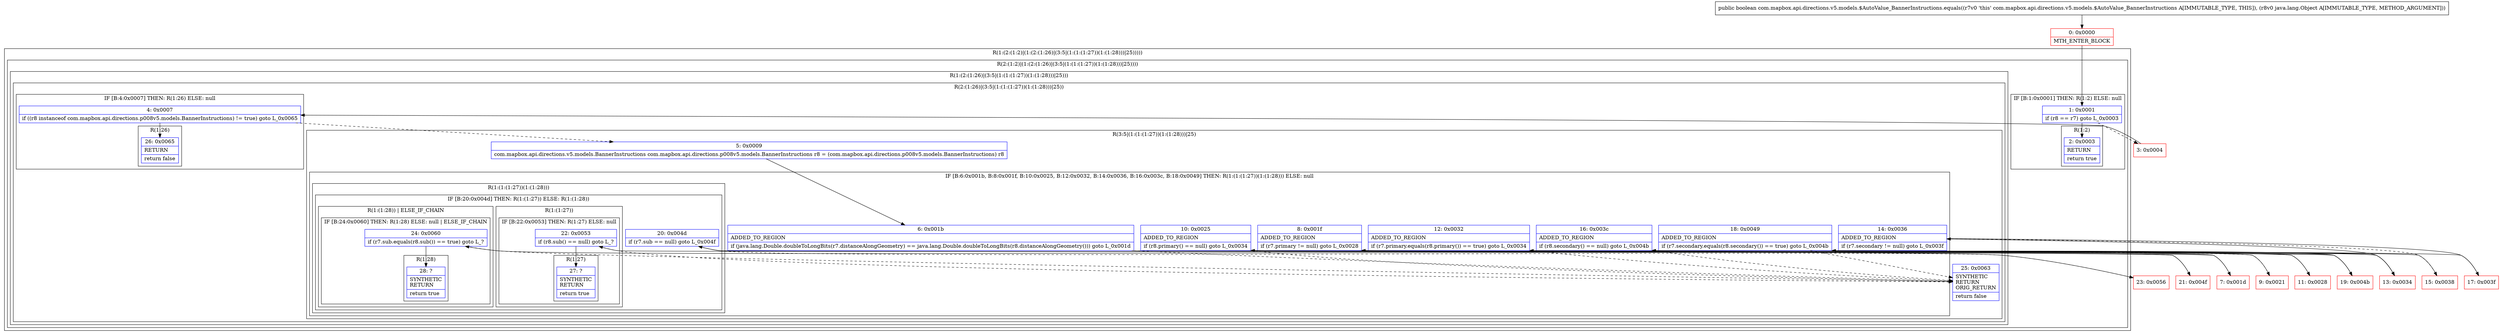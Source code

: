 digraph "CFG forcom.mapbox.api.directions.v5.models.$AutoValue_BannerInstructions.equals(Ljava\/lang\/Object;)Z" {
subgraph cluster_Region_1525830950 {
label = "R(1:(2:(1:2)|(1:(2:(1:26)|(3:5|(1:(1:(1:27))(1:(1:28)))|25)))))";
node [shape=record,color=blue];
subgraph cluster_Region_865635785 {
label = "R(2:(1:2)|(1:(2:(1:26)|(3:5|(1:(1:(1:27))(1:(1:28)))|25))))";
node [shape=record,color=blue];
subgraph cluster_IfRegion_1760311820 {
label = "IF [B:1:0x0001] THEN: R(1:2) ELSE: null";
node [shape=record,color=blue];
Node_1 [shape=record,label="{1\:\ 0x0001|if (r8 == r7) goto L_0x0003\l}"];
subgraph cluster_Region_223798052 {
label = "R(1:2)";
node [shape=record,color=blue];
Node_2 [shape=record,label="{2\:\ 0x0003|RETURN\l|return true\l}"];
}
}
subgraph cluster_Region_1170590925 {
label = "R(1:(2:(1:26)|(3:5|(1:(1:(1:27))(1:(1:28)))|25)))";
node [shape=record,color=blue];
subgraph cluster_Region_843380601 {
label = "R(2:(1:26)|(3:5|(1:(1:(1:27))(1:(1:28)))|25))";
node [shape=record,color=blue];
subgraph cluster_IfRegion_1005688679 {
label = "IF [B:4:0x0007] THEN: R(1:26) ELSE: null";
node [shape=record,color=blue];
Node_4 [shape=record,label="{4\:\ 0x0007|if ((r8 instanceof com.mapbox.api.directions.p008v5.models.BannerInstructions) != true) goto L_0x0065\l}"];
subgraph cluster_Region_25431294 {
label = "R(1:26)";
node [shape=record,color=blue];
Node_26 [shape=record,label="{26\:\ 0x0065|RETURN\l|return false\l}"];
}
}
subgraph cluster_Region_1918701405 {
label = "R(3:5|(1:(1:(1:27))(1:(1:28)))|25)";
node [shape=record,color=blue];
Node_5 [shape=record,label="{5\:\ 0x0009|com.mapbox.api.directions.v5.models.BannerInstructions com.mapbox.api.directions.p008v5.models.BannerInstructions r8 = (com.mapbox.api.directions.p008v5.models.BannerInstructions) r8\l}"];
subgraph cluster_IfRegion_1598762923 {
label = "IF [B:6:0x001b, B:8:0x001f, B:10:0x0025, B:12:0x0032, B:14:0x0036, B:16:0x003c, B:18:0x0049] THEN: R(1:(1:(1:27))(1:(1:28))) ELSE: null";
node [shape=record,color=blue];
Node_6 [shape=record,label="{6\:\ 0x001b|ADDED_TO_REGION\l|if (java.lang.Double.doubleToLongBits(r7.distanceAlongGeometry) == java.lang.Double.doubleToLongBits(r8.distanceAlongGeometry())) goto L_0x001d\l}"];
Node_8 [shape=record,label="{8\:\ 0x001f|ADDED_TO_REGION\l|if (r7.primary != null) goto L_0x0028\l}"];
Node_10 [shape=record,label="{10\:\ 0x0025|ADDED_TO_REGION\l|if (r8.primary() == null) goto L_0x0034\l}"];
Node_12 [shape=record,label="{12\:\ 0x0032|ADDED_TO_REGION\l|if (r7.primary.equals(r8.primary()) == true) goto L_0x0034\l}"];
Node_14 [shape=record,label="{14\:\ 0x0036|ADDED_TO_REGION\l|if (r7.secondary != null) goto L_0x003f\l}"];
Node_16 [shape=record,label="{16\:\ 0x003c|ADDED_TO_REGION\l|if (r8.secondary() == null) goto L_0x004b\l}"];
Node_18 [shape=record,label="{18\:\ 0x0049|ADDED_TO_REGION\l|if (r7.secondary.equals(r8.secondary()) == true) goto L_0x004b\l}"];
subgraph cluster_Region_1783372711 {
label = "R(1:(1:(1:27))(1:(1:28)))";
node [shape=record,color=blue];
subgraph cluster_IfRegion_2141636264 {
label = "IF [B:20:0x004d] THEN: R(1:(1:27)) ELSE: R(1:(1:28))";
node [shape=record,color=blue];
Node_20 [shape=record,label="{20\:\ 0x004d|if (r7.sub == null) goto L_0x004f\l}"];
subgraph cluster_Region_1222327444 {
label = "R(1:(1:27))";
node [shape=record,color=blue];
subgraph cluster_IfRegion_696425515 {
label = "IF [B:22:0x0053] THEN: R(1:27) ELSE: null";
node [shape=record,color=blue];
Node_22 [shape=record,label="{22\:\ 0x0053|if (r8.sub() == null) goto L_?\l}"];
subgraph cluster_Region_1771649677 {
label = "R(1:27)";
node [shape=record,color=blue];
Node_27 [shape=record,label="{27\:\ ?|SYNTHETIC\lRETURN\l|return true\l}"];
}
}
}
subgraph cluster_Region_1669498170 {
label = "R(1:(1:28)) | ELSE_IF_CHAIN\l";
node [shape=record,color=blue];
subgraph cluster_IfRegion_97590737 {
label = "IF [B:24:0x0060] THEN: R(1:28) ELSE: null | ELSE_IF_CHAIN\l";
node [shape=record,color=blue];
Node_24 [shape=record,label="{24\:\ 0x0060|if (r7.sub.equals(r8.sub()) == true) goto L_?\l}"];
subgraph cluster_Region_718834788 {
label = "R(1:28)";
node [shape=record,color=blue];
Node_28 [shape=record,label="{28\:\ ?|SYNTHETIC\lRETURN\l|return true\l}"];
}
}
}
}
}
}
Node_25 [shape=record,label="{25\:\ 0x0063|SYNTHETIC\lRETURN\lORIG_RETURN\l|return false\l}"];
}
}
}
}
}
Node_0 [shape=record,color=red,label="{0\:\ 0x0000|MTH_ENTER_BLOCK\l}"];
Node_3 [shape=record,color=red,label="{3\:\ 0x0004}"];
Node_7 [shape=record,color=red,label="{7\:\ 0x001d}"];
Node_9 [shape=record,color=red,label="{9\:\ 0x0021}"];
Node_11 [shape=record,color=red,label="{11\:\ 0x0028}"];
Node_13 [shape=record,color=red,label="{13\:\ 0x0034}"];
Node_15 [shape=record,color=red,label="{15\:\ 0x0038}"];
Node_17 [shape=record,color=red,label="{17\:\ 0x003f}"];
Node_19 [shape=record,color=red,label="{19\:\ 0x004b}"];
Node_21 [shape=record,color=red,label="{21\:\ 0x004f}"];
Node_23 [shape=record,color=red,label="{23\:\ 0x0056}"];
MethodNode[shape=record,label="{public boolean com.mapbox.api.directions.v5.models.$AutoValue_BannerInstructions.equals((r7v0 'this' com.mapbox.api.directions.v5.models.$AutoValue_BannerInstructions A[IMMUTABLE_TYPE, THIS]), (r8v0 java.lang.Object A[IMMUTABLE_TYPE, METHOD_ARGUMENT])) }"];
MethodNode -> Node_0;
Node_1 -> Node_2;
Node_1 -> Node_3[style=dashed];
Node_4 -> Node_5[style=dashed];
Node_4 -> Node_26;
Node_5 -> Node_6;
Node_6 -> Node_7;
Node_6 -> Node_25[style=dashed];
Node_8 -> Node_9[style=dashed];
Node_8 -> Node_11;
Node_10 -> Node_25[style=dashed];
Node_10 -> Node_13;
Node_12 -> Node_13;
Node_12 -> Node_25[style=dashed];
Node_14 -> Node_15[style=dashed];
Node_14 -> Node_17;
Node_16 -> Node_25[style=dashed];
Node_16 -> Node_19;
Node_18 -> Node_19;
Node_18 -> Node_25[style=dashed];
Node_20 -> Node_21;
Node_20 -> Node_23[style=dashed];
Node_22 -> Node_25[style=dashed];
Node_22 -> Node_27;
Node_24 -> Node_25[style=dashed];
Node_24 -> Node_28;
Node_0 -> Node_1;
Node_3 -> Node_4;
Node_7 -> Node_8;
Node_9 -> Node_10;
Node_11 -> Node_12;
Node_13 -> Node_14;
Node_15 -> Node_16;
Node_17 -> Node_18;
Node_19 -> Node_20;
Node_21 -> Node_22;
Node_23 -> Node_24;
}


